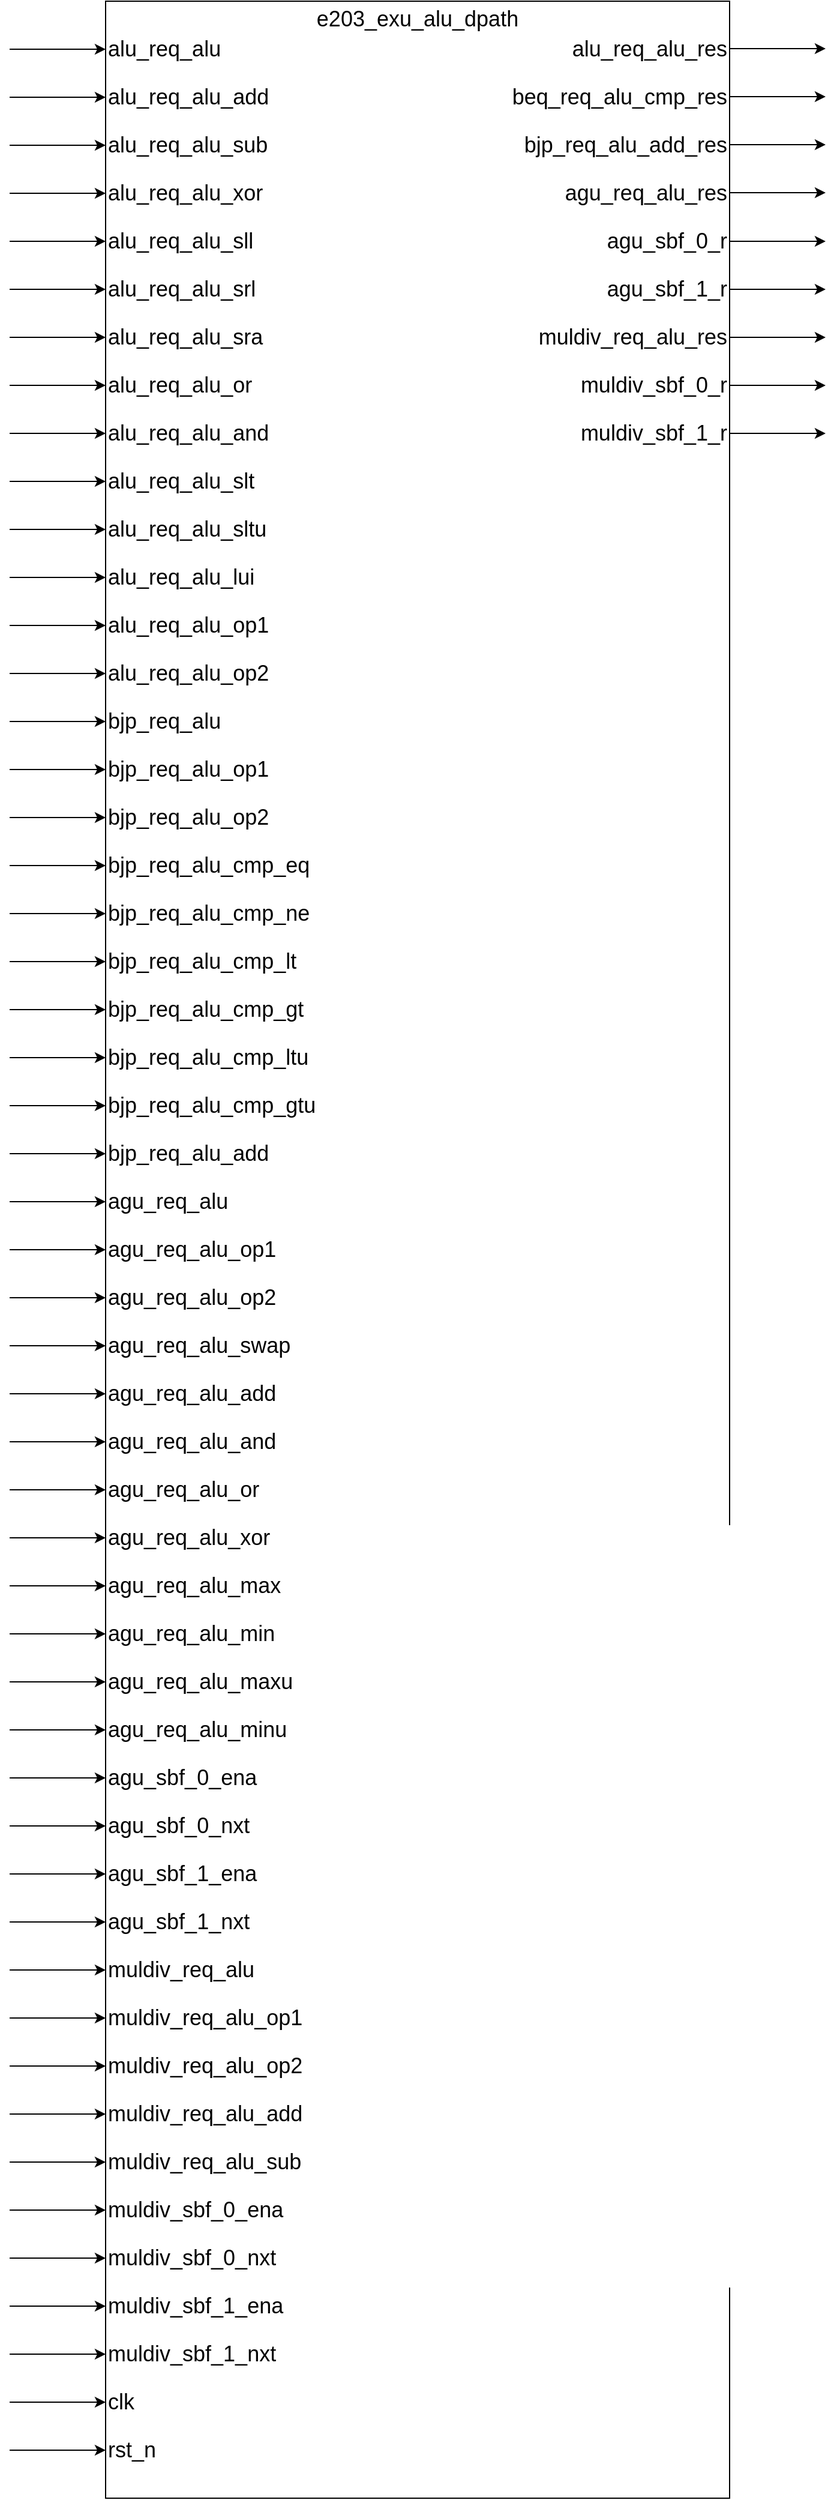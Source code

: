 <mxfile version="24.7.17">
  <diagram name="第 1 页" id="GqaYeDAcBa39iaGWTPDn">
    <mxGraphModel dx="925" dy="1488" grid="1" gridSize="10" guides="1" tooltips="1" connect="1" arrows="1" fold="1" page="1" pageScale="1" pageWidth="827" pageHeight="1169" math="0" shadow="0">
      <root>
        <mxCell id="0" />
        <mxCell id="1" parent="0" />
        <mxCell id="_3a8YiENMzKRKPIrLzeu-1" value="" style="rounded=0;whiteSpace=wrap;html=1;" parent="1" vertex="1">
          <mxGeometry x="360" y="440" width="520" height="2080" as="geometry" />
        </mxCell>
        <mxCell id="_3a8YiENMzKRKPIrLzeu-9" value="" style="endArrow=classic;html=1;rounded=0;" parent="1" edge="1">
          <mxGeometry width="50" height="50" relative="1" as="geometry">
            <mxPoint x="280" y="480" as="sourcePoint" />
            <mxPoint x="360" y="480" as="targetPoint" />
          </mxGeometry>
        </mxCell>
        <mxCell id="_3a8YiENMzKRKPIrLzeu-17" value="&lt;span style=&quot;font-size: 18px;&quot;&gt;alu_req_alu&lt;/span&gt;" style="text;html=1;align=left;verticalAlign=middle;whiteSpace=wrap;rounded=0;" parent="1" vertex="1">
          <mxGeometry x="360" y="460" width="200" height="40" as="geometry" />
        </mxCell>
        <mxCell id="_3a8YiENMzKRKPIrLzeu-26" value="" style="endArrow=classic;html=1;rounded=0;" parent="1" edge="1">
          <mxGeometry width="50" height="50" relative="1" as="geometry">
            <mxPoint x="880" y="479.5" as="sourcePoint" />
            <mxPoint x="960" y="479.5" as="targetPoint" />
          </mxGeometry>
        </mxCell>
        <mxCell id="_3a8YiENMzKRKPIrLzeu-27" value="" style="endArrow=classic;html=1;rounded=0;" parent="1" edge="1">
          <mxGeometry width="50" height="50" relative="1" as="geometry">
            <mxPoint x="280" y="520" as="sourcePoint" />
            <mxPoint x="360" y="520" as="targetPoint" />
          </mxGeometry>
        </mxCell>
        <mxCell id="_3a8YiENMzKRKPIrLzeu-31" value="" style="endArrow=classic;html=1;rounded=0;" parent="1" edge="1">
          <mxGeometry width="50" height="50" relative="1" as="geometry">
            <mxPoint x="280" y="560" as="sourcePoint" />
            <mxPoint x="360" y="560" as="targetPoint" />
          </mxGeometry>
        </mxCell>
        <mxCell id="_3a8YiENMzKRKPIrLzeu-35" value="" style="endArrow=classic;html=1;rounded=0;" parent="1" edge="1">
          <mxGeometry width="50" height="50" relative="1" as="geometry">
            <mxPoint x="280" y="600" as="sourcePoint" />
            <mxPoint x="360" y="600" as="targetPoint" />
          </mxGeometry>
        </mxCell>
        <mxCell id="_3a8YiENMzKRKPIrLzeu-39" value="" style="endArrow=classic;html=1;rounded=0;" parent="1" edge="1">
          <mxGeometry width="50" height="50" relative="1" as="geometry">
            <mxPoint x="280" y="640" as="sourcePoint" />
            <mxPoint x="360" y="640" as="targetPoint" />
          </mxGeometry>
        </mxCell>
        <mxCell id="_3a8YiENMzKRKPIrLzeu-43" value="" style="endArrow=classic;html=1;rounded=0;" parent="1" edge="1">
          <mxGeometry width="50" height="50" relative="1" as="geometry">
            <mxPoint x="280" y="680" as="sourcePoint" />
            <mxPoint x="360" y="680" as="targetPoint" />
          </mxGeometry>
        </mxCell>
        <mxCell id="_3a8YiENMzKRKPIrLzeu-47" value="" style="endArrow=classic;html=1;rounded=0;" parent="1" edge="1">
          <mxGeometry width="50" height="50" relative="1" as="geometry">
            <mxPoint x="280" y="720" as="sourcePoint" />
            <mxPoint x="360" y="720" as="targetPoint" />
          </mxGeometry>
        </mxCell>
        <mxCell id="_3a8YiENMzKRKPIrLzeu-51" value="" style="endArrow=classic;html=1;rounded=0;" parent="1" edge="1">
          <mxGeometry width="50" height="50" relative="1" as="geometry">
            <mxPoint x="280" y="760" as="sourcePoint" />
            <mxPoint x="360" y="760" as="targetPoint" />
          </mxGeometry>
        </mxCell>
        <mxCell id="_3a8YiENMzKRKPIrLzeu-55" value="" style="endArrow=classic;html=1;rounded=0;" parent="1" edge="1">
          <mxGeometry width="50" height="50" relative="1" as="geometry">
            <mxPoint x="280" y="800" as="sourcePoint" />
            <mxPoint x="360" y="800" as="targetPoint" />
          </mxGeometry>
        </mxCell>
        <mxCell id="_3a8YiENMzKRKPIrLzeu-59" value="" style="endArrow=classic;html=1;rounded=0;" parent="1" edge="1">
          <mxGeometry width="50" height="50" relative="1" as="geometry">
            <mxPoint x="280" y="840" as="sourcePoint" />
            <mxPoint x="360" y="840" as="targetPoint" />
          </mxGeometry>
        </mxCell>
        <mxCell id="_3a8YiENMzKRKPIrLzeu-63" value="" style="endArrow=classic;html=1;rounded=0;" parent="1" edge="1">
          <mxGeometry width="50" height="50" relative="1" as="geometry">
            <mxPoint x="280" y="880" as="sourcePoint" />
            <mxPoint x="360" y="880" as="targetPoint" />
          </mxGeometry>
        </mxCell>
        <mxCell id="_3a8YiENMzKRKPIrLzeu-67" value="" style="endArrow=classic;html=1;rounded=0;" parent="1" edge="1">
          <mxGeometry width="50" height="50" relative="1" as="geometry">
            <mxPoint x="280" y="920" as="sourcePoint" />
            <mxPoint x="360" y="920" as="targetPoint" />
          </mxGeometry>
        </mxCell>
        <mxCell id="_3a8YiENMzKRKPIrLzeu-71" value="" style="endArrow=classic;html=1;rounded=0;" parent="1" edge="1">
          <mxGeometry width="50" height="50" relative="1" as="geometry">
            <mxPoint x="280" y="960" as="sourcePoint" />
            <mxPoint x="360" y="960" as="targetPoint" />
          </mxGeometry>
        </mxCell>
        <mxCell id="_3a8YiENMzKRKPIrLzeu-75" value="" style="endArrow=classic;html=1;rounded=0;" parent="1" edge="1">
          <mxGeometry width="50" height="50" relative="1" as="geometry">
            <mxPoint x="280" y="1000" as="sourcePoint" />
            <mxPoint x="360" y="1000" as="targetPoint" />
          </mxGeometry>
        </mxCell>
        <mxCell id="_3a8YiENMzKRKPIrLzeu-87" value="&lt;span style=&quot;font-size: 18px;&quot;&gt;e203_exu_alu_dpath&lt;/span&gt;" style="text;html=1;align=center;verticalAlign=middle;whiteSpace=wrap;rounded=0;" parent="1" vertex="1">
          <mxGeometry x="590" y="440" width="60" height="30" as="geometry" />
        </mxCell>
        <mxCell id="wlH1zYc57PTHNDlGmOBV-1" value="" style="endArrow=classic;html=1;rounded=0;" parent="1" edge="1">
          <mxGeometry width="50" height="50" relative="1" as="geometry">
            <mxPoint x="880" y="519.5" as="sourcePoint" />
            <mxPoint x="960" y="519.5" as="targetPoint" />
          </mxGeometry>
        </mxCell>
        <mxCell id="wlH1zYc57PTHNDlGmOBV-2" value="" style="endArrow=classic;html=1;rounded=0;" parent="1" edge="1">
          <mxGeometry width="50" height="50" relative="1" as="geometry">
            <mxPoint x="880" y="559.5" as="sourcePoint" />
            <mxPoint x="960" y="559.5" as="targetPoint" />
          </mxGeometry>
        </mxCell>
        <mxCell id="wlH1zYc57PTHNDlGmOBV-3" value="" style="endArrow=classic;html=1;rounded=0;" parent="1" edge="1">
          <mxGeometry width="50" height="50" relative="1" as="geometry">
            <mxPoint x="880" y="599.5" as="sourcePoint" />
            <mxPoint x="960" y="599.5" as="targetPoint" />
          </mxGeometry>
        </mxCell>
        <mxCell id="wlH1zYc57PTHNDlGmOBV-4" value="" style="endArrow=classic;html=1;rounded=0;" parent="1" edge="1">
          <mxGeometry width="50" height="50" relative="1" as="geometry">
            <mxPoint x="880" y="640" as="sourcePoint" />
            <mxPoint x="960" y="640" as="targetPoint" />
          </mxGeometry>
        </mxCell>
        <mxCell id="wlH1zYc57PTHNDlGmOBV-5" value="" style="endArrow=classic;html=1;rounded=0;" parent="1" edge="1">
          <mxGeometry width="50" height="50" relative="1" as="geometry">
            <mxPoint x="880" y="680" as="sourcePoint" />
            <mxPoint x="960" y="680" as="targetPoint" />
          </mxGeometry>
        </mxCell>
        <mxCell id="wlH1zYc57PTHNDlGmOBV-6" value="" style="endArrow=classic;html=1;rounded=0;" parent="1" edge="1">
          <mxGeometry width="50" height="50" relative="1" as="geometry">
            <mxPoint x="880" y="720" as="sourcePoint" />
            <mxPoint x="960" y="720" as="targetPoint" />
          </mxGeometry>
        </mxCell>
        <mxCell id="wlH1zYc57PTHNDlGmOBV-7" value="" style="endArrow=classic;html=1;rounded=0;" parent="1" edge="1">
          <mxGeometry width="50" height="50" relative="1" as="geometry">
            <mxPoint x="880" y="760" as="sourcePoint" />
            <mxPoint x="960" y="760" as="targetPoint" />
          </mxGeometry>
        </mxCell>
        <mxCell id="wlH1zYc57PTHNDlGmOBV-8" value="" style="endArrow=classic;html=1;rounded=0;" parent="1" edge="1">
          <mxGeometry width="50" height="50" relative="1" as="geometry">
            <mxPoint x="880" y="800" as="sourcePoint" />
            <mxPoint x="960" y="800" as="targetPoint" />
          </mxGeometry>
        </mxCell>
        <mxCell id="zMWLGIm6i4pCkFBHPuND-2" value="" style="endArrow=classic;html=1;rounded=0;" parent="1" edge="1">
          <mxGeometry width="50" height="50" relative="1" as="geometry">
            <mxPoint x="280" y="1040" as="sourcePoint" />
            <mxPoint x="360" y="1040" as="targetPoint" />
          </mxGeometry>
        </mxCell>
        <mxCell id="zMWLGIm6i4pCkFBHPuND-3" value="" style="endArrow=classic;html=1;rounded=0;" parent="1" edge="1">
          <mxGeometry width="50" height="50" relative="1" as="geometry">
            <mxPoint x="280" y="1080" as="sourcePoint" />
            <mxPoint x="360" y="1080" as="targetPoint" />
          </mxGeometry>
        </mxCell>
        <mxCell id="zMWLGIm6i4pCkFBHPuND-6" value="" style="endArrow=classic;html=1;rounded=0;" parent="1" edge="1">
          <mxGeometry width="50" height="50" relative="1" as="geometry">
            <mxPoint x="280" y="1120" as="sourcePoint" />
            <mxPoint x="360" y="1120" as="targetPoint" />
          </mxGeometry>
        </mxCell>
        <mxCell id="unABgJLcHEa5XkPhuNoP-2" value="&lt;span style=&quot;font-size: 18px;&quot;&gt;alu_req_alu_add&lt;/span&gt;" style="text;html=1;align=left;verticalAlign=middle;whiteSpace=wrap;rounded=0;" parent="1" vertex="1">
          <mxGeometry x="360" y="500" width="200" height="40" as="geometry" />
        </mxCell>
        <mxCell id="unABgJLcHEa5XkPhuNoP-3" value="&lt;span style=&quot;font-size: 18px;&quot;&gt;beq_req_alu_cmp_res&lt;/span&gt;" style="text;html=1;align=right;verticalAlign=middle;whiteSpace=wrap;rounded=0;" parent="1" vertex="1">
          <mxGeometry x="680" y="500" width="200" height="40" as="geometry" />
        </mxCell>
        <mxCell id="unABgJLcHEa5XkPhuNoP-4" value="&lt;span style=&quot;font-size: 18px;&quot;&gt;alu_req_alu_sub&lt;/span&gt;" style="text;html=1;align=left;verticalAlign=middle;whiteSpace=wrap;rounded=0;" parent="1" vertex="1">
          <mxGeometry x="360" y="540" width="200" height="40" as="geometry" />
        </mxCell>
        <mxCell id="unABgJLcHEa5XkPhuNoP-5" value="&lt;span style=&quot;font-size: 18px;&quot;&gt;bjp_req_alu_add_res&lt;/span&gt;" style="text;html=1;align=right;verticalAlign=middle;whiteSpace=wrap;rounded=0;" parent="1" vertex="1">
          <mxGeometry x="680" y="540" width="200" height="40" as="geometry" />
        </mxCell>
        <mxCell id="unABgJLcHEa5XkPhuNoP-6" value="&lt;span style=&quot;font-size: 18px;&quot;&gt;alu_req_alu_xor&lt;/span&gt;" style="text;html=1;align=left;verticalAlign=middle;whiteSpace=wrap;rounded=0;" parent="1" vertex="1">
          <mxGeometry x="360" y="580" width="200" height="40" as="geometry" />
        </mxCell>
        <mxCell id="unABgJLcHEa5XkPhuNoP-7" value="&lt;span style=&quot;font-size: 18px;&quot;&gt;agu_req_alu_res&lt;/span&gt;" style="text;html=1;align=right;verticalAlign=middle;whiteSpace=wrap;rounded=0;" parent="1" vertex="1">
          <mxGeometry x="680" y="580" width="200" height="40" as="geometry" />
        </mxCell>
        <mxCell id="unABgJLcHEa5XkPhuNoP-24" value="&lt;span style=&quot;font-size: 18px;&quot;&gt;alu_req_alu_sll&lt;/span&gt;" style="text;html=1;align=left;verticalAlign=middle;whiteSpace=wrap;rounded=0;" parent="1" vertex="1">
          <mxGeometry x="360" y="620" width="200" height="40" as="geometry" />
        </mxCell>
        <mxCell id="unABgJLcHEa5XkPhuNoP-25" value="&lt;span style=&quot;font-size: 18px;&quot;&gt;agu_sbf_0_r&lt;/span&gt;" style="text;html=1;align=right;verticalAlign=middle;whiteSpace=wrap;rounded=0;" parent="1" vertex="1">
          <mxGeometry x="680" y="620" width="200" height="40" as="geometry" />
        </mxCell>
        <mxCell id="unABgJLcHEa5XkPhuNoP-26" value="&lt;span style=&quot;font-size: 18px;&quot;&gt;alu_req_alu_srl&lt;/span&gt;" style="text;html=1;align=left;verticalAlign=middle;whiteSpace=wrap;rounded=0;" parent="1" vertex="1">
          <mxGeometry x="360" y="660" width="200" height="40" as="geometry" />
        </mxCell>
        <mxCell id="unABgJLcHEa5XkPhuNoP-27" value="&lt;span style=&quot;font-size: 18px;&quot;&gt;agu_sbf_1_r&lt;/span&gt;" style="text;html=1;align=right;verticalAlign=middle;whiteSpace=wrap;rounded=0;" parent="1" vertex="1">
          <mxGeometry x="680" y="660" width="200" height="40" as="geometry" />
        </mxCell>
        <mxCell id="unABgJLcHEa5XkPhuNoP-28" value="&lt;span style=&quot;font-size: 18px;&quot;&gt;alu_req_alu_sra&lt;/span&gt;" style="text;html=1;align=left;verticalAlign=middle;whiteSpace=wrap;rounded=0;" parent="1" vertex="1">
          <mxGeometry x="360" y="700" width="200" height="40" as="geometry" />
        </mxCell>
        <mxCell id="unABgJLcHEa5XkPhuNoP-29" value="&lt;span style=&quot;font-size: 18px; text-align: left;&quot;&gt;muldiv_req_alu_res&lt;/span&gt;" style="text;html=1;align=right;verticalAlign=middle;whiteSpace=wrap;rounded=0;" parent="1" vertex="1">
          <mxGeometry x="680" y="700" width="200" height="40" as="geometry" />
        </mxCell>
        <mxCell id="unABgJLcHEa5XkPhuNoP-30" value="&lt;span style=&quot;font-size: 18px;&quot;&gt;alu_req_alu_or&lt;/span&gt;" style="text;html=1;align=left;verticalAlign=middle;whiteSpace=wrap;rounded=0;" parent="1" vertex="1">
          <mxGeometry x="360" y="740" width="200" height="40" as="geometry" />
        </mxCell>
        <mxCell id="unABgJLcHEa5XkPhuNoP-31" value="&lt;span style=&quot;font-size: 18px; text-align: left;&quot;&gt;muldiv_sbf_0_r&lt;/span&gt;" style="text;html=1;align=right;verticalAlign=middle;whiteSpace=wrap;rounded=0;" parent="1" vertex="1">
          <mxGeometry x="680" y="740" width="200" height="40" as="geometry" />
        </mxCell>
        <mxCell id="unABgJLcHEa5XkPhuNoP-32" value="&lt;span style=&quot;font-size: 18px;&quot;&gt;alu_req_alu_and&lt;/span&gt;" style="text;html=1;align=left;verticalAlign=middle;whiteSpace=wrap;rounded=0;" parent="1" vertex="1">
          <mxGeometry x="360" y="780" width="200" height="40" as="geometry" />
        </mxCell>
        <mxCell id="unABgJLcHEa5XkPhuNoP-33" value="&lt;span style=&quot;font-size: 18px; text-align: left;&quot;&gt;muldiv_sbf_1_r&lt;/span&gt;" style="text;html=1;align=right;verticalAlign=middle;whiteSpace=wrap;rounded=0;" parent="1" vertex="1">
          <mxGeometry x="680" y="780" width="200" height="40" as="geometry" />
        </mxCell>
        <mxCell id="unABgJLcHEa5XkPhuNoP-34" value="&lt;span style=&quot;font-size: 18px;&quot;&gt;alu_req_alu_slt&lt;/span&gt;" style="text;html=1;align=left;verticalAlign=middle;whiteSpace=wrap;rounded=0;" parent="1" vertex="1">
          <mxGeometry x="360" y="820" width="200" height="40" as="geometry" />
        </mxCell>
        <mxCell id="unABgJLcHEa5XkPhuNoP-36" value="&lt;span style=&quot;font-size: 18px;&quot;&gt;alu_req_alu_sltu&lt;/span&gt;" style="text;html=1;align=left;verticalAlign=middle;whiteSpace=wrap;rounded=0;" parent="1" vertex="1">
          <mxGeometry x="360" y="860" width="200" height="40" as="geometry" />
        </mxCell>
        <mxCell id="unABgJLcHEa5XkPhuNoP-38" value="&lt;span style=&quot;font-size: 18px;&quot;&gt;alu_req_alu_lui&lt;/span&gt;" style="text;html=1;align=left;verticalAlign=middle;whiteSpace=wrap;rounded=0;" parent="1" vertex="1">
          <mxGeometry x="360" y="900" width="200" height="40" as="geometry" />
        </mxCell>
        <mxCell id="unABgJLcHEa5XkPhuNoP-40" value="&lt;span style=&quot;font-size: 18px;&quot;&gt;alu_req_alu_op1&lt;/span&gt;" style="text;html=1;align=left;verticalAlign=middle;whiteSpace=wrap;rounded=0;" parent="1" vertex="1">
          <mxGeometry x="360" y="940" width="200" height="40" as="geometry" />
        </mxCell>
        <mxCell id="unABgJLcHEa5XkPhuNoP-42" value="&lt;span style=&quot;font-size: 18px;&quot;&gt;alu_req_alu_op2&lt;/span&gt;" style="text;html=1;align=left;verticalAlign=middle;whiteSpace=wrap;rounded=0;" parent="1" vertex="1">
          <mxGeometry x="360" y="980" width="200" height="40" as="geometry" />
        </mxCell>
        <mxCell id="unABgJLcHEa5XkPhuNoP-44" value="&lt;span style=&quot;font-size: 18px;&quot;&gt;bjp_req_alu&lt;/span&gt;" style="text;html=1;align=left;verticalAlign=middle;whiteSpace=wrap;rounded=0;" parent="1" vertex="1">
          <mxGeometry x="360" y="1020" width="200" height="40" as="geometry" />
        </mxCell>
        <mxCell id="unABgJLcHEa5XkPhuNoP-46" value="&lt;span style=&quot;font-size: 18px;&quot;&gt;bjp_req_alu_op1&lt;/span&gt;" style="text;html=1;align=left;verticalAlign=middle;whiteSpace=wrap;rounded=0;" parent="1" vertex="1">
          <mxGeometry x="360" y="1060" width="200" height="40" as="geometry" />
        </mxCell>
        <mxCell id="unABgJLcHEa5XkPhuNoP-48" value="&lt;span style=&quot;font-size: 18px;&quot;&gt;bjp_req_alu_op2&lt;/span&gt;" style="text;html=1;align=left;verticalAlign=middle;whiteSpace=wrap;rounded=0;" parent="1" vertex="1">
          <mxGeometry x="360" y="1100" width="200" height="40" as="geometry" />
        </mxCell>
        <mxCell id="y_E3mO2A7nkpaSL30YkS-1" value="" style="endArrow=classic;html=1;rounded=0;" edge="1" parent="1">
          <mxGeometry width="50" height="50" relative="1" as="geometry">
            <mxPoint x="280" y="1160" as="sourcePoint" />
            <mxPoint x="360" y="1160" as="targetPoint" />
          </mxGeometry>
        </mxCell>
        <mxCell id="y_E3mO2A7nkpaSL30YkS-2" value="" style="endArrow=classic;html=1;rounded=0;" edge="1" parent="1">
          <mxGeometry width="50" height="50" relative="1" as="geometry">
            <mxPoint x="280" y="1200" as="sourcePoint" />
            <mxPoint x="360" y="1200" as="targetPoint" />
          </mxGeometry>
        </mxCell>
        <mxCell id="y_E3mO2A7nkpaSL30YkS-3" value="" style="endArrow=classic;html=1;rounded=0;" edge="1" parent="1">
          <mxGeometry width="50" height="50" relative="1" as="geometry">
            <mxPoint x="280" y="1240" as="sourcePoint" />
            <mxPoint x="360" y="1240" as="targetPoint" />
          </mxGeometry>
        </mxCell>
        <mxCell id="y_E3mO2A7nkpaSL30YkS-4" value="&lt;span style=&quot;font-size: 18px;&quot;&gt;bjp_req_alu_cmp_eq&lt;/span&gt;" style="text;html=1;align=left;verticalAlign=middle;whiteSpace=wrap;rounded=0;" vertex="1" parent="1">
          <mxGeometry x="360" y="1140" width="200" height="40" as="geometry" />
        </mxCell>
        <mxCell id="y_E3mO2A7nkpaSL30YkS-6" value="&lt;span style=&quot;font-size: 18px;&quot;&gt;bjp_req_alu_cmp_ne&lt;/span&gt;" style="text;html=1;align=left;verticalAlign=middle;whiteSpace=wrap;rounded=0;" vertex="1" parent="1">
          <mxGeometry x="360" y="1180" width="200" height="40" as="geometry" />
        </mxCell>
        <mxCell id="y_E3mO2A7nkpaSL30YkS-8" value="&lt;span style=&quot;font-size: 18px;&quot;&gt;bjp_req_alu_cmp_lt&lt;/span&gt;" style="text;html=1;align=left;verticalAlign=middle;whiteSpace=wrap;rounded=0;" vertex="1" parent="1">
          <mxGeometry x="360" y="1220" width="200" height="40" as="geometry" />
        </mxCell>
        <mxCell id="y_E3mO2A7nkpaSL30YkS-13" value="" style="endArrow=classic;html=1;rounded=0;" edge="1" parent="1">
          <mxGeometry width="50" height="50" relative="1" as="geometry">
            <mxPoint x="280" y="1280" as="sourcePoint" />
            <mxPoint x="360" y="1280" as="targetPoint" />
          </mxGeometry>
        </mxCell>
        <mxCell id="y_E3mO2A7nkpaSL30YkS-14" value="" style="endArrow=classic;html=1;rounded=0;" edge="1" parent="1">
          <mxGeometry width="50" height="50" relative="1" as="geometry">
            <mxPoint x="280" y="1320" as="sourcePoint" />
            <mxPoint x="360" y="1320" as="targetPoint" />
          </mxGeometry>
        </mxCell>
        <mxCell id="y_E3mO2A7nkpaSL30YkS-15" value="" style="endArrow=classic;html=1;rounded=0;" edge="1" parent="1">
          <mxGeometry width="50" height="50" relative="1" as="geometry">
            <mxPoint x="280" y="1360" as="sourcePoint" />
            <mxPoint x="360" y="1360" as="targetPoint" />
          </mxGeometry>
        </mxCell>
        <mxCell id="y_E3mO2A7nkpaSL30YkS-16" value="&lt;span style=&quot;font-size: 18px;&quot;&gt;bjp_req_alu_cmp_gt&lt;/span&gt;" style="text;html=1;align=left;verticalAlign=middle;whiteSpace=wrap;rounded=0;" vertex="1" parent="1">
          <mxGeometry x="360" y="1260" width="200" height="40" as="geometry" />
        </mxCell>
        <mxCell id="y_E3mO2A7nkpaSL30YkS-18" value="&lt;span style=&quot;font-size: 18px;&quot;&gt;bjp_req_alu_cmp_ltu&lt;/span&gt;" style="text;html=1;align=left;verticalAlign=middle;whiteSpace=wrap;rounded=0;" vertex="1" parent="1">
          <mxGeometry x="360" y="1300" width="200" height="40" as="geometry" />
        </mxCell>
        <mxCell id="y_E3mO2A7nkpaSL30YkS-20" value="&lt;span style=&quot;font-size: 18px;&quot;&gt;bjp_req_alu_cmp_gtu&lt;/span&gt;" style="text;html=1;align=left;verticalAlign=middle;whiteSpace=wrap;rounded=0;" vertex="1" parent="1">
          <mxGeometry x="360" y="1340" width="200" height="40" as="geometry" />
        </mxCell>
        <mxCell id="y_E3mO2A7nkpaSL30YkS-25" value="" style="endArrow=classic;html=1;rounded=0;" edge="1" parent="1">
          <mxGeometry width="50" height="50" relative="1" as="geometry">
            <mxPoint x="280" y="1400" as="sourcePoint" />
            <mxPoint x="360" y="1400" as="targetPoint" />
          </mxGeometry>
        </mxCell>
        <mxCell id="y_E3mO2A7nkpaSL30YkS-26" value="" style="endArrow=classic;html=1;rounded=0;" edge="1" parent="1">
          <mxGeometry width="50" height="50" relative="1" as="geometry">
            <mxPoint x="280" y="1440" as="sourcePoint" />
            <mxPoint x="360" y="1440" as="targetPoint" />
          </mxGeometry>
        </mxCell>
        <mxCell id="y_E3mO2A7nkpaSL30YkS-27" value="" style="endArrow=classic;html=1;rounded=0;" edge="1" parent="1">
          <mxGeometry width="50" height="50" relative="1" as="geometry">
            <mxPoint x="280" y="1480" as="sourcePoint" />
            <mxPoint x="360" y="1480" as="targetPoint" />
          </mxGeometry>
        </mxCell>
        <mxCell id="y_E3mO2A7nkpaSL30YkS-28" value="&lt;span style=&quot;font-size: 18px;&quot;&gt;bjp_req_alu_add&lt;/span&gt;" style="text;html=1;align=left;verticalAlign=middle;whiteSpace=wrap;rounded=0;" vertex="1" parent="1">
          <mxGeometry x="360" y="1380" width="200" height="40" as="geometry" />
        </mxCell>
        <mxCell id="y_E3mO2A7nkpaSL30YkS-30" value="&lt;span style=&quot;font-size: 18px;&quot;&gt;agu_req_alu&lt;/span&gt;" style="text;html=1;align=left;verticalAlign=middle;whiteSpace=wrap;rounded=0;" vertex="1" parent="1">
          <mxGeometry x="360" y="1420" width="200" height="40" as="geometry" />
        </mxCell>
        <mxCell id="y_E3mO2A7nkpaSL30YkS-32" value="&lt;span style=&quot;font-size: 18px;&quot;&gt;agu_req_alu_op1&lt;/span&gt;" style="text;html=1;align=left;verticalAlign=middle;whiteSpace=wrap;rounded=0;" vertex="1" parent="1">
          <mxGeometry x="360" y="1460" width="200" height="40" as="geometry" />
        </mxCell>
        <mxCell id="y_E3mO2A7nkpaSL30YkS-37" value="" style="endArrow=classic;html=1;rounded=0;" edge="1" parent="1">
          <mxGeometry width="50" height="50" relative="1" as="geometry">
            <mxPoint x="280" y="1520" as="sourcePoint" />
            <mxPoint x="360" y="1520" as="targetPoint" />
          </mxGeometry>
        </mxCell>
        <mxCell id="y_E3mO2A7nkpaSL30YkS-38" value="" style="endArrow=classic;html=1;rounded=0;" edge="1" parent="1">
          <mxGeometry width="50" height="50" relative="1" as="geometry">
            <mxPoint x="280" y="1560" as="sourcePoint" />
            <mxPoint x="360" y="1560" as="targetPoint" />
          </mxGeometry>
        </mxCell>
        <mxCell id="y_E3mO2A7nkpaSL30YkS-39" value="" style="endArrow=classic;html=1;rounded=0;" edge="1" parent="1">
          <mxGeometry width="50" height="50" relative="1" as="geometry">
            <mxPoint x="280" y="1600" as="sourcePoint" />
            <mxPoint x="360" y="1600" as="targetPoint" />
          </mxGeometry>
        </mxCell>
        <mxCell id="y_E3mO2A7nkpaSL30YkS-40" value="&lt;span style=&quot;font-size: 18px;&quot;&gt;agu_req_alu_op2&lt;/span&gt;" style="text;html=1;align=left;verticalAlign=middle;whiteSpace=wrap;rounded=0;" vertex="1" parent="1">
          <mxGeometry x="360" y="1500" width="200" height="40" as="geometry" />
        </mxCell>
        <mxCell id="y_E3mO2A7nkpaSL30YkS-42" value="&lt;span style=&quot;font-size: 18px;&quot;&gt;agu_req_alu_swap&lt;/span&gt;" style="text;html=1;align=left;verticalAlign=middle;whiteSpace=wrap;rounded=0;" vertex="1" parent="1">
          <mxGeometry x="360" y="1540" width="200" height="40" as="geometry" />
        </mxCell>
        <mxCell id="y_E3mO2A7nkpaSL30YkS-44" value="&lt;span style=&quot;font-size: 18px;&quot;&gt;agu_req_alu_add&lt;/span&gt;" style="text;html=1;align=left;verticalAlign=middle;whiteSpace=wrap;rounded=0;" vertex="1" parent="1">
          <mxGeometry x="360" y="1580" width="200" height="40" as="geometry" />
        </mxCell>
        <mxCell id="y_E3mO2A7nkpaSL30YkS-49" value="" style="endArrow=classic;html=1;rounded=0;" edge="1" parent="1">
          <mxGeometry width="50" height="50" relative="1" as="geometry">
            <mxPoint x="280" y="1640" as="sourcePoint" />
            <mxPoint x="360" y="1640" as="targetPoint" />
          </mxGeometry>
        </mxCell>
        <mxCell id="y_E3mO2A7nkpaSL30YkS-50" value="" style="endArrow=classic;html=1;rounded=0;" edge="1" parent="1">
          <mxGeometry width="50" height="50" relative="1" as="geometry">
            <mxPoint x="280" y="1680" as="sourcePoint" />
            <mxPoint x="360" y="1680" as="targetPoint" />
          </mxGeometry>
        </mxCell>
        <mxCell id="y_E3mO2A7nkpaSL30YkS-51" value="" style="endArrow=classic;html=1;rounded=0;" edge="1" parent="1">
          <mxGeometry width="50" height="50" relative="1" as="geometry">
            <mxPoint x="280" y="1720" as="sourcePoint" />
            <mxPoint x="360" y="1720" as="targetPoint" />
          </mxGeometry>
        </mxCell>
        <mxCell id="y_E3mO2A7nkpaSL30YkS-52" value="&lt;span style=&quot;font-size: 18px;&quot;&gt;agu_req_alu_and&lt;/span&gt;" style="text;html=1;align=left;verticalAlign=middle;whiteSpace=wrap;rounded=0;" vertex="1" parent="1">
          <mxGeometry x="360" y="1620" width="200" height="40" as="geometry" />
        </mxCell>
        <mxCell id="y_E3mO2A7nkpaSL30YkS-54" value="&lt;span style=&quot;font-size: 18px;&quot;&gt;agu_req_alu_or&lt;/span&gt;" style="text;html=1;align=left;verticalAlign=middle;whiteSpace=wrap;rounded=0;" vertex="1" parent="1">
          <mxGeometry x="360" y="1660" width="200" height="40" as="geometry" />
        </mxCell>
        <mxCell id="y_E3mO2A7nkpaSL30YkS-56" value="&lt;span style=&quot;font-size: 18px;&quot;&gt;agu_req_alu_xor&lt;/span&gt;" style="text;html=1;align=left;verticalAlign=middle;whiteSpace=wrap;rounded=0;" vertex="1" parent="1">
          <mxGeometry x="360" y="1700" width="200" height="40" as="geometry" />
        </mxCell>
        <mxCell id="y_E3mO2A7nkpaSL30YkS-61" value="" style="endArrow=classic;html=1;rounded=0;" edge="1" parent="1">
          <mxGeometry width="50" height="50" relative="1" as="geometry">
            <mxPoint x="280" y="1760" as="sourcePoint" />
            <mxPoint x="360" y="1760" as="targetPoint" />
          </mxGeometry>
        </mxCell>
        <mxCell id="y_E3mO2A7nkpaSL30YkS-62" value="" style="endArrow=classic;html=1;rounded=0;" edge="1" parent="1">
          <mxGeometry width="50" height="50" relative="1" as="geometry">
            <mxPoint x="280" y="1800" as="sourcePoint" />
            <mxPoint x="360" y="1800" as="targetPoint" />
          </mxGeometry>
        </mxCell>
        <mxCell id="y_E3mO2A7nkpaSL30YkS-63" value="" style="endArrow=classic;html=1;rounded=0;" edge="1" parent="1">
          <mxGeometry width="50" height="50" relative="1" as="geometry">
            <mxPoint x="280" y="1840" as="sourcePoint" />
            <mxPoint x="360" y="1840" as="targetPoint" />
          </mxGeometry>
        </mxCell>
        <mxCell id="y_E3mO2A7nkpaSL30YkS-64" value="&lt;span style=&quot;font-size: 18px;&quot;&gt;agu_req_alu_max&lt;/span&gt;" style="text;html=1;align=left;verticalAlign=middle;whiteSpace=wrap;rounded=0;" vertex="1" parent="1">
          <mxGeometry x="360" y="1740" width="200" height="40" as="geometry" />
        </mxCell>
        <mxCell id="y_E3mO2A7nkpaSL30YkS-66" value="&lt;span style=&quot;font-size: 18px;&quot;&gt;agu_req_alu_min&lt;/span&gt;" style="text;html=1;align=left;verticalAlign=middle;whiteSpace=wrap;rounded=0;" vertex="1" parent="1">
          <mxGeometry x="360" y="1780" width="200" height="40" as="geometry" />
        </mxCell>
        <mxCell id="y_E3mO2A7nkpaSL30YkS-68" value="&lt;span style=&quot;font-size: 18px;&quot;&gt;agu_req_alu_maxu&lt;/span&gt;" style="text;html=1;align=left;verticalAlign=middle;whiteSpace=wrap;rounded=0;" vertex="1" parent="1">
          <mxGeometry x="360" y="1820" width="200" height="40" as="geometry" />
        </mxCell>
        <mxCell id="y_E3mO2A7nkpaSL30YkS-73" value="" style="endArrow=classic;html=1;rounded=0;" edge="1" parent="1">
          <mxGeometry width="50" height="50" relative="1" as="geometry">
            <mxPoint x="280" y="1880" as="sourcePoint" />
            <mxPoint x="360" y="1880" as="targetPoint" />
          </mxGeometry>
        </mxCell>
        <mxCell id="y_E3mO2A7nkpaSL30YkS-74" value="" style="endArrow=classic;html=1;rounded=0;" edge="1" parent="1">
          <mxGeometry width="50" height="50" relative="1" as="geometry">
            <mxPoint x="280" y="1920" as="sourcePoint" />
            <mxPoint x="360" y="1920" as="targetPoint" />
          </mxGeometry>
        </mxCell>
        <mxCell id="y_E3mO2A7nkpaSL30YkS-75" value="" style="endArrow=classic;html=1;rounded=0;" edge="1" parent="1">
          <mxGeometry width="50" height="50" relative="1" as="geometry">
            <mxPoint x="280" y="1960" as="sourcePoint" />
            <mxPoint x="360" y="1960" as="targetPoint" />
          </mxGeometry>
        </mxCell>
        <mxCell id="y_E3mO2A7nkpaSL30YkS-76" value="&lt;span style=&quot;font-size: 18px;&quot;&gt;agu_req_alu_minu&lt;/span&gt;" style="text;html=1;align=left;verticalAlign=middle;whiteSpace=wrap;rounded=0;" vertex="1" parent="1">
          <mxGeometry x="360" y="1860" width="200" height="40" as="geometry" />
        </mxCell>
        <mxCell id="y_E3mO2A7nkpaSL30YkS-78" value="&lt;span style=&quot;font-size: 18px;&quot;&gt;agu_sbf_0_ena&lt;/span&gt;" style="text;html=1;align=left;verticalAlign=middle;whiteSpace=wrap;rounded=0;" vertex="1" parent="1">
          <mxGeometry x="360" y="1900" width="200" height="40" as="geometry" />
        </mxCell>
        <mxCell id="y_E3mO2A7nkpaSL30YkS-80" value="&lt;span style=&quot;font-size: 18px;&quot;&gt;agu_sbf_0_nxt&lt;/span&gt;" style="text;html=1;align=left;verticalAlign=middle;whiteSpace=wrap;rounded=0;" vertex="1" parent="1">
          <mxGeometry x="360" y="1940" width="200" height="40" as="geometry" />
        </mxCell>
        <mxCell id="y_E3mO2A7nkpaSL30YkS-85" value="&lt;span style=&quot;font-size: 18px;&quot;&gt;alu_req_alu_res&lt;/span&gt;" style="text;html=1;align=right;verticalAlign=middle;whiteSpace=wrap;rounded=0;" vertex="1" parent="1">
          <mxGeometry x="680" y="460" width="200" height="40" as="geometry" />
        </mxCell>
        <mxCell id="y_E3mO2A7nkpaSL30YkS-86" value="" style="endArrow=classic;html=1;rounded=0;" edge="1" parent="1">
          <mxGeometry width="50" height="50" relative="1" as="geometry">
            <mxPoint x="280" y="2000" as="sourcePoint" />
            <mxPoint x="360" y="2000" as="targetPoint" />
          </mxGeometry>
        </mxCell>
        <mxCell id="y_E3mO2A7nkpaSL30YkS-87" value="" style="endArrow=classic;html=1;rounded=0;" edge="1" parent="1">
          <mxGeometry width="50" height="50" relative="1" as="geometry">
            <mxPoint x="280" y="2040" as="sourcePoint" />
            <mxPoint x="360" y="2040" as="targetPoint" />
          </mxGeometry>
        </mxCell>
        <mxCell id="y_E3mO2A7nkpaSL30YkS-88" value="&lt;span style=&quot;font-size: 18px;&quot;&gt;agu_sbf_1_ena&lt;/span&gt;" style="text;html=1;align=left;verticalAlign=middle;whiteSpace=wrap;rounded=0;" vertex="1" parent="1">
          <mxGeometry x="360" y="1980" width="200" height="40" as="geometry" />
        </mxCell>
        <mxCell id="y_E3mO2A7nkpaSL30YkS-90" value="&lt;span style=&quot;font-size: 18px;&quot;&gt;agu_sbf_1_nxt&lt;/span&gt;" style="text;html=1;align=left;verticalAlign=middle;whiteSpace=wrap;rounded=0;" vertex="1" parent="1">
          <mxGeometry x="360" y="2020" width="200" height="40" as="geometry" />
        </mxCell>
        <mxCell id="y_E3mO2A7nkpaSL30YkS-94" value="" style="endArrow=classic;html=1;rounded=0;" edge="1" parent="1">
          <mxGeometry width="50" height="50" relative="1" as="geometry">
            <mxPoint x="280" y="2080" as="sourcePoint" />
            <mxPoint x="360" y="2080" as="targetPoint" />
          </mxGeometry>
        </mxCell>
        <mxCell id="y_E3mO2A7nkpaSL30YkS-95" value="" style="endArrow=classic;html=1;rounded=0;" edge="1" parent="1">
          <mxGeometry width="50" height="50" relative="1" as="geometry">
            <mxPoint x="280" y="2120" as="sourcePoint" />
            <mxPoint x="360" y="2120" as="targetPoint" />
          </mxGeometry>
        </mxCell>
        <mxCell id="y_E3mO2A7nkpaSL30YkS-96" value="" style="endArrow=classic;html=1;rounded=0;" edge="1" parent="1">
          <mxGeometry width="50" height="50" relative="1" as="geometry">
            <mxPoint x="280" y="2160" as="sourcePoint" />
            <mxPoint x="360" y="2160" as="targetPoint" />
          </mxGeometry>
        </mxCell>
        <mxCell id="y_E3mO2A7nkpaSL30YkS-97" value="&lt;span style=&quot;font-size: 18px;&quot;&gt;muldiv_req_alu&lt;/span&gt;" style="text;html=1;align=left;verticalAlign=middle;whiteSpace=wrap;rounded=0;" vertex="1" parent="1">
          <mxGeometry x="360" y="2060" width="200" height="40" as="geometry" />
        </mxCell>
        <mxCell id="y_E3mO2A7nkpaSL30YkS-99" value="&lt;span style=&quot;font-size: 18px;&quot;&gt;muldiv_req_alu_op1&lt;/span&gt;" style="text;html=1;align=left;verticalAlign=middle;whiteSpace=wrap;rounded=0;" vertex="1" parent="1">
          <mxGeometry x="360" y="2100" width="200" height="40" as="geometry" />
        </mxCell>
        <mxCell id="y_E3mO2A7nkpaSL30YkS-101" value="&lt;span style=&quot;font-size: 18px;&quot;&gt;muldiv_req_alu_op2&lt;/span&gt;" style="text;html=1;align=left;verticalAlign=middle;whiteSpace=wrap;rounded=0;" vertex="1" parent="1">
          <mxGeometry x="360" y="2140" width="200" height="40" as="geometry" />
        </mxCell>
        <mxCell id="y_E3mO2A7nkpaSL30YkS-106" value="" style="endArrow=classic;html=1;rounded=0;" edge="1" parent="1">
          <mxGeometry width="50" height="50" relative="1" as="geometry">
            <mxPoint x="280" y="2200" as="sourcePoint" />
            <mxPoint x="360" y="2200" as="targetPoint" />
          </mxGeometry>
        </mxCell>
        <mxCell id="y_E3mO2A7nkpaSL30YkS-107" value="" style="endArrow=classic;html=1;rounded=0;" edge="1" parent="1">
          <mxGeometry width="50" height="50" relative="1" as="geometry">
            <mxPoint x="280" y="2240" as="sourcePoint" />
            <mxPoint x="360" y="2240" as="targetPoint" />
          </mxGeometry>
        </mxCell>
        <mxCell id="y_E3mO2A7nkpaSL30YkS-108" value="" style="endArrow=classic;html=1;rounded=0;" edge="1" parent="1">
          <mxGeometry width="50" height="50" relative="1" as="geometry">
            <mxPoint x="280" y="2280" as="sourcePoint" />
            <mxPoint x="360" y="2280" as="targetPoint" />
          </mxGeometry>
        </mxCell>
        <mxCell id="y_E3mO2A7nkpaSL30YkS-109" value="&lt;span style=&quot;font-size: 18px;&quot;&gt;muldiv_req_alu_add&lt;/span&gt;" style="text;html=1;align=left;verticalAlign=middle;whiteSpace=wrap;rounded=0;" vertex="1" parent="1">
          <mxGeometry x="360" y="2180" width="200" height="40" as="geometry" />
        </mxCell>
        <mxCell id="y_E3mO2A7nkpaSL30YkS-111" value="&lt;span style=&quot;font-size: 18px;&quot;&gt;muldiv_req_alu_sub&lt;/span&gt;" style="text;html=1;align=left;verticalAlign=middle;whiteSpace=wrap;rounded=0;" vertex="1" parent="1">
          <mxGeometry x="360" y="2220" width="200" height="40" as="geometry" />
        </mxCell>
        <mxCell id="y_E3mO2A7nkpaSL30YkS-113" value="&lt;span style=&quot;font-size: 18px;&quot;&gt;muldiv_sbf_0_ena&lt;/span&gt;" style="text;html=1;align=left;verticalAlign=middle;whiteSpace=wrap;rounded=0;" vertex="1" parent="1">
          <mxGeometry x="360" y="2260" width="200" height="40" as="geometry" />
        </mxCell>
        <mxCell id="y_E3mO2A7nkpaSL30YkS-118" value="" style="endArrow=classic;html=1;rounded=0;" edge="1" parent="1">
          <mxGeometry width="50" height="50" relative="1" as="geometry">
            <mxPoint x="280" y="2320" as="sourcePoint" />
            <mxPoint x="360" y="2320" as="targetPoint" />
          </mxGeometry>
        </mxCell>
        <mxCell id="y_E3mO2A7nkpaSL30YkS-119" value="" style="endArrow=classic;html=1;rounded=0;" edge="1" parent="1">
          <mxGeometry width="50" height="50" relative="1" as="geometry">
            <mxPoint x="280" y="2360" as="sourcePoint" />
            <mxPoint x="360" y="2360" as="targetPoint" />
          </mxGeometry>
        </mxCell>
        <mxCell id="y_E3mO2A7nkpaSL30YkS-120" value="" style="endArrow=classic;html=1;rounded=0;" edge="1" parent="1">
          <mxGeometry width="50" height="50" relative="1" as="geometry">
            <mxPoint x="280" y="2400" as="sourcePoint" />
            <mxPoint x="360" y="2400" as="targetPoint" />
          </mxGeometry>
        </mxCell>
        <mxCell id="y_E3mO2A7nkpaSL30YkS-121" value="&lt;span style=&quot;font-size: 18px;&quot;&gt;muldiv_sbf_0_nxt&lt;/span&gt;" style="text;html=1;align=left;verticalAlign=middle;whiteSpace=wrap;rounded=0;" vertex="1" parent="1">
          <mxGeometry x="360" y="2300" width="200" height="40" as="geometry" />
        </mxCell>
        <mxCell id="y_E3mO2A7nkpaSL30YkS-123" value="&lt;span style=&quot;font-size: 18px;&quot;&gt;muldiv_sbf_1_ena&lt;/span&gt;" style="text;html=1;align=left;verticalAlign=middle;whiteSpace=wrap;rounded=0;" vertex="1" parent="1">
          <mxGeometry x="360" y="2340" width="200" height="40" as="geometry" />
        </mxCell>
        <mxCell id="y_E3mO2A7nkpaSL30YkS-125" value="&lt;span style=&quot;font-size: 18px;&quot;&gt;muldiv_sbf_1_nxt&lt;/span&gt;" style="text;html=1;align=left;verticalAlign=middle;whiteSpace=wrap;rounded=0;" vertex="1" parent="1">
          <mxGeometry x="360" y="2380" width="200" height="40" as="geometry" />
        </mxCell>
        <mxCell id="y_E3mO2A7nkpaSL30YkS-130" value="" style="endArrow=classic;html=1;rounded=0;" edge="1" parent="1">
          <mxGeometry width="50" height="50" relative="1" as="geometry">
            <mxPoint x="280" y="2440" as="sourcePoint" />
            <mxPoint x="360" y="2440" as="targetPoint" />
          </mxGeometry>
        </mxCell>
        <mxCell id="y_E3mO2A7nkpaSL30YkS-131" value="" style="endArrow=classic;html=1;rounded=0;" edge="1" parent="1">
          <mxGeometry width="50" height="50" relative="1" as="geometry">
            <mxPoint x="280" y="2480" as="sourcePoint" />
            <mxPoint x="360" y="2480" as="targetPoint" />
          </mxGeometry>
        </mxCell>
        <mxCell id="y_E3mO2A7nkpaSL30YkS-133" value="&lt;span style=&quot;font-size: 18px;&quot;&gt;clk&lt;/span&gt;" style="text;html=1;align=left;verticalAlign=middle;whiteSpace=wrap;rounded=0;" vertex="1" parent="1">
          <mxGeometry x="360" y="2420" width="200" height="40" as="geometry" />
        </mxCell>
        <mxCell id="y_E3mO2A7nkpaSL30YkS-135" value="&lt;span style=&quot;font-size: 18px;&quot;&gt;rst_n&lt;/span&gt;" style="text;html=1;align=left;verticalAlign=middle;whiteSpace=wrap;rounded=0;" vertex="1" parent="1">
          <mxGeometry x="360" y="2460" width="200" height="40" as="geometry" />
        </mxCell>
      </root>
    </mxGraphModel>
  </diagram>
</mxfile>
